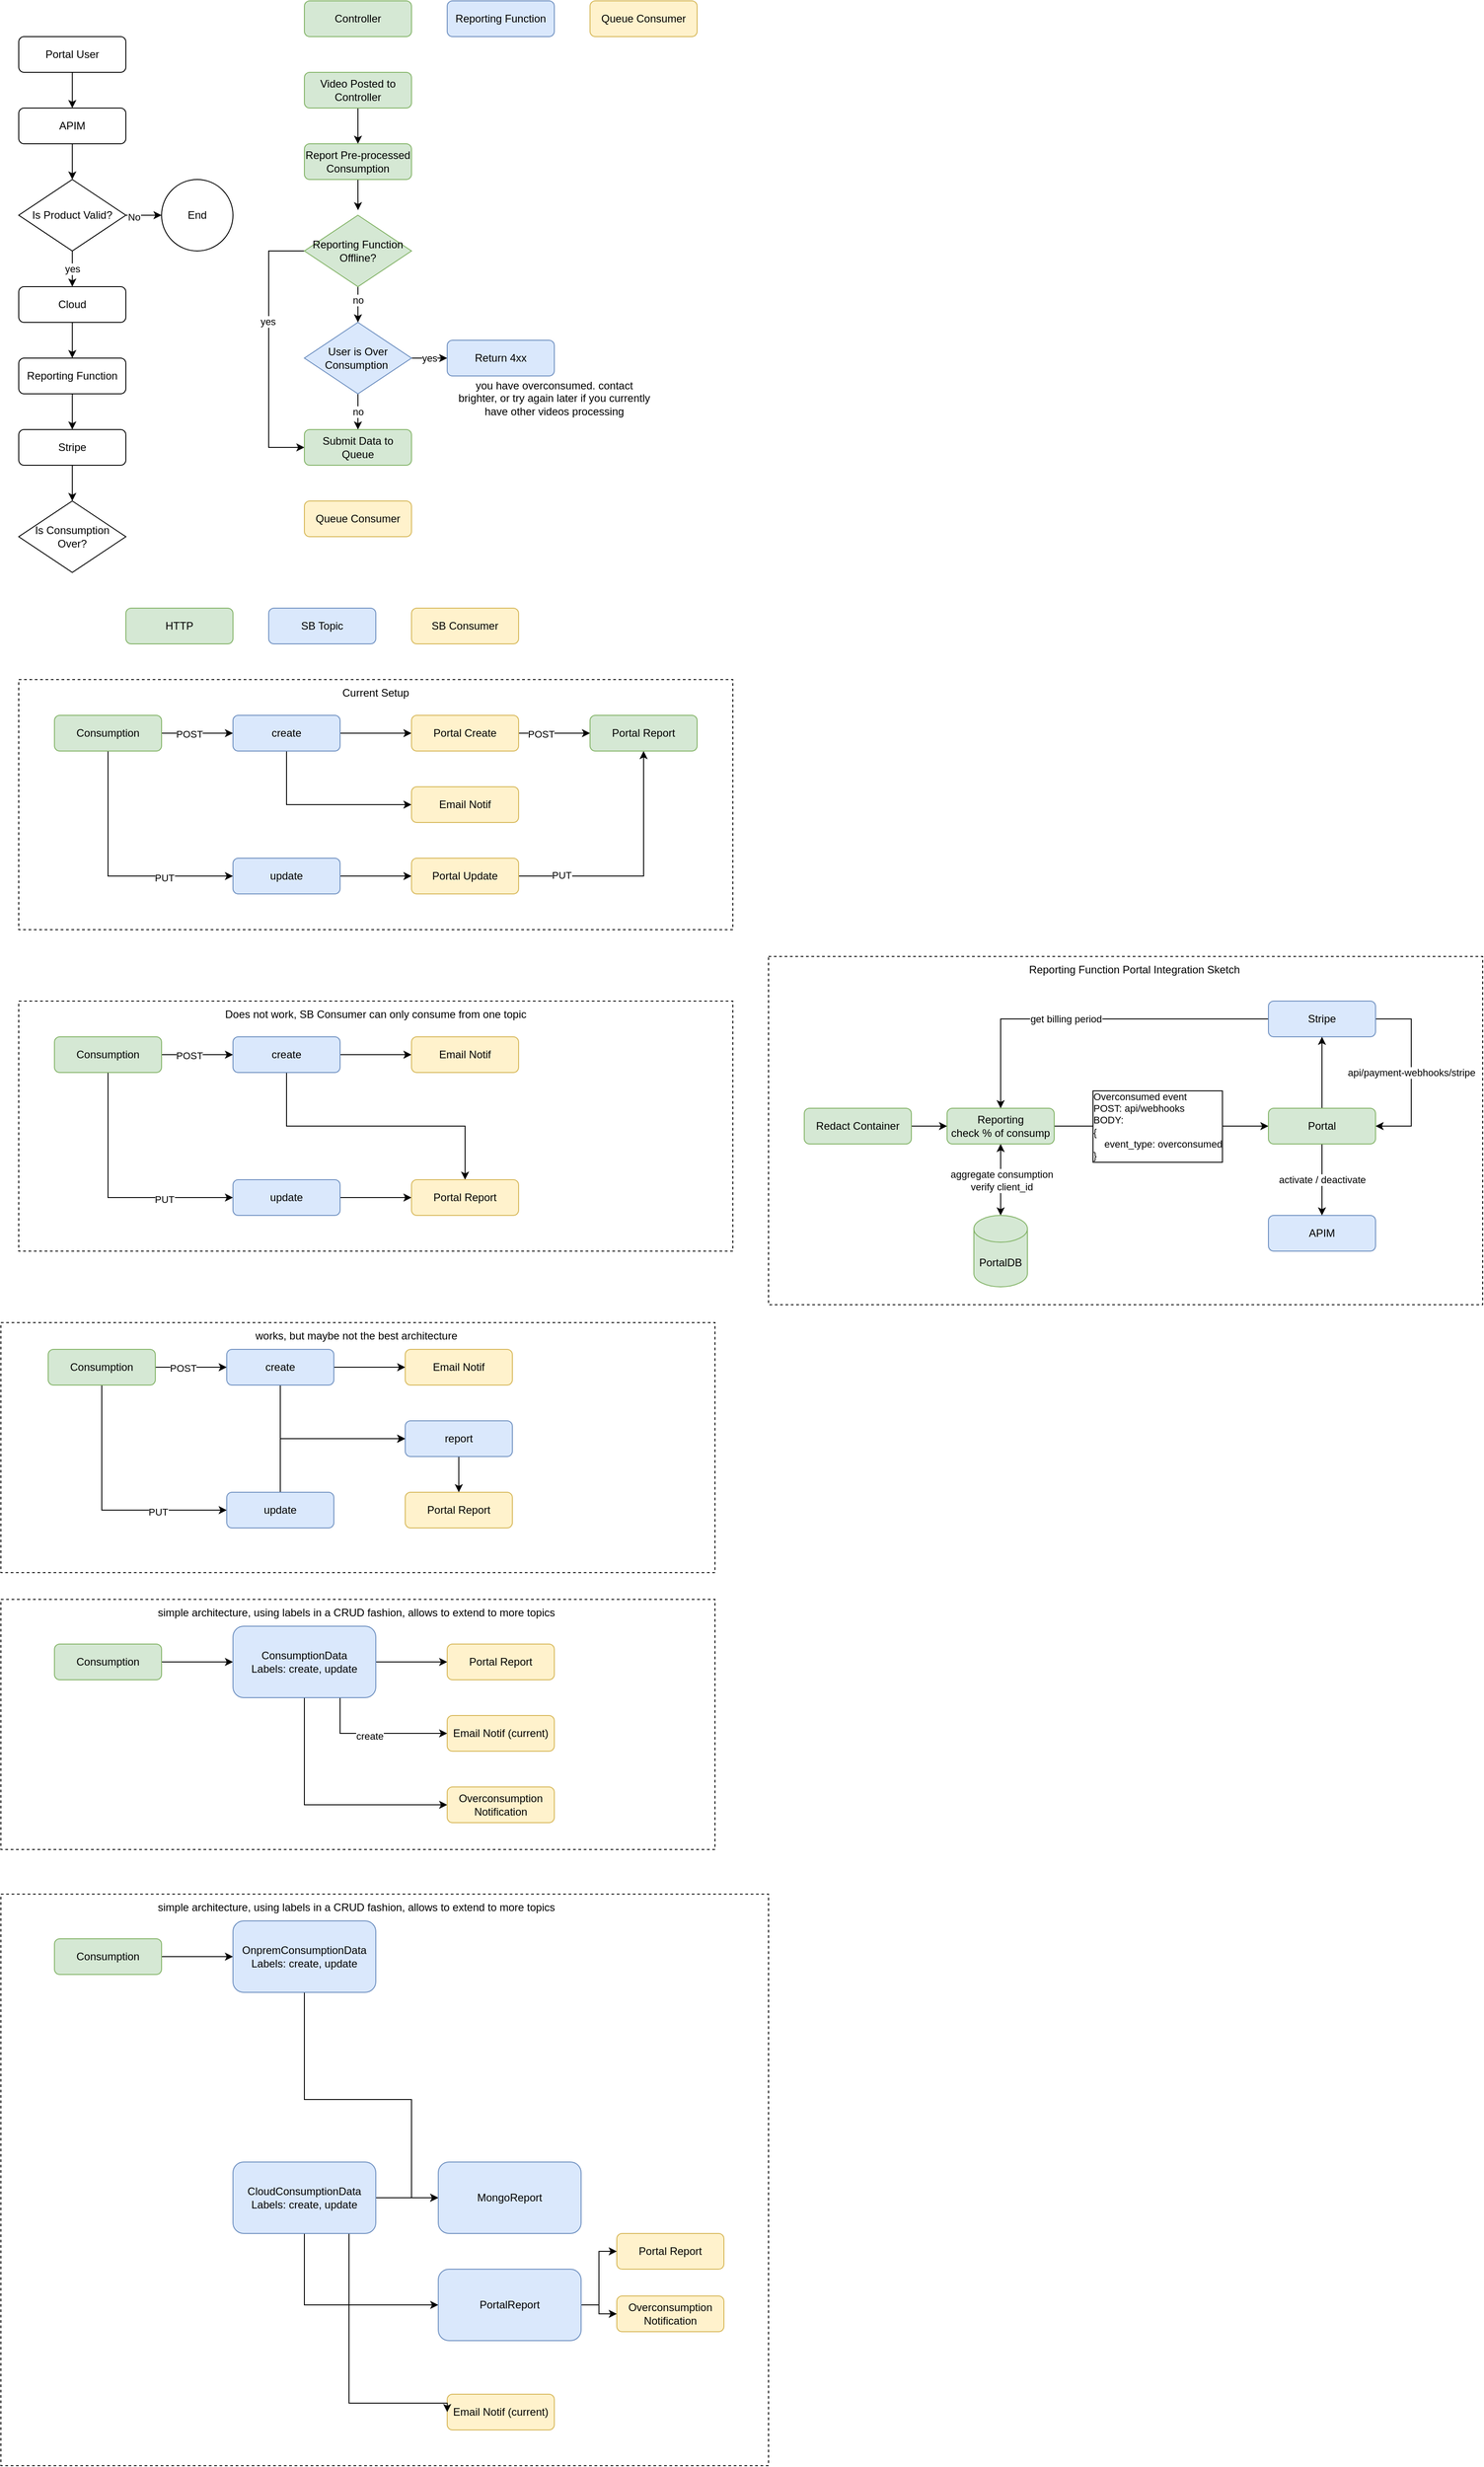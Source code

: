 <mxfile version="21.2.9" type="github">
  <diagram name="Page-1" id="PGpE8NxMU9o_gGsEM3-Z">
    <mxGraphModel dx="1466" dy="784" grid="1" gridSize="10" guides="1" tooltips="1" connect="1" arrows="1" fold="1" page="1" pageScale="1" pageWidth="827" pageHeight="1169" math="0" shadow="0">
      <root>
        <mxCell id="0" />
        <mxCell id="1" parent="0" />
        <mxCell id="wnMtdSzb1h41-x0bOQ6u-60" value="" style="rounded=0;whiteSpace=wrap;html=1;fillColor=default;dashed=1;" vertex="1" parent="1">
          <mxGeometry x="880" y="1110" width="800" height="390" as="geometry" />
        </mxCell>
        <mxCell id="tB8VPmVk6WtlkbhnAfc9-70" value="" style="rounded=0;whiteSpace=wrap;html=1;fillColor=default;dashed=1;" parent="1" vertex="1">
          <mxGeometry x="40" y="1160" width="800" height="280" as="geometry" />
        </mxCell>
        <mxCell id="tB8VPmVk6WtlkbhnAfc9-74" value="" style="rounded=0;whiteSpace=wrap;html=1;fillColor=default;dashed=1;" parent="1" vertex="1">
          <mxGeometry x="20" y="1830" width="800" height="280" as="geometry" />
        </mxCell>
        <mxCell id="tB8VPmVk6WtlkbhnAfc9-75" value="simple architecture, using labels in a CRUD fashion, allows to extend to more topics&amp;nbsp;" style="text;html=1;strokeColor=none;fillColor=none;align=center;verticalAlign=middle;whiteSpace=wrap;rounded=0;" parent="1" vertex="1">
          <mxGeometry x="170" y="1830" width="500" height="30" as="geometry" />
        </mxCell>
        <mxCell id="tB8VPmVk6WtlkbhnAfc9-72" value="" style="rounded=0;whiteSpace=wrap;html=1;fillColor=default;dashed=1;" parent="1" vertex="1">
          <mxGeometry x="20" y="1520" width="800" height="280" as="geometry" />
        </mxCell>
        <mxCell id="tB8VPmVk6WtlkbhnAfc9-73" value="works, but maybe not the best architecture&amp;nbsp;" style="text;html=1;strokeColor=none;fillColor=none;align=center;verticalAlign=middle;whiteSpace=wrap;rounded=0;" parent="1" vertex="1">
          <mxGeometry x="170" y="1520" width="500" height="30" as="geometry" />
        </mxCell>
        <mxCell id="tB8VPmVk6WtlkbhnAfc9-71" value="Does not work, SB Consumer can only consume from one topic" style="text;html=1;strokeColor=none;fillColor=none;align=center;verticalAlign=middle;whiteSpace=wrap;rounded=0;" parent="1" vertex="1">
          <mxGeometry x="190" y="1160" width="500" height="30" as="geometry" />
        </mxCell>
        <mxCell id="tB8VPmVk6WtlkbhnAfc9-68" value="" style="rounded=0;whiteSpace=wrap;html=1;fillColor=default;dashed=1;" parent="1" vertex="1">
          <mxGeometry x="40" y="800" width="800" height="280" as="geometry" />
        </mxCell>
        <mxCell id="gos6sAqnO3sps4v2v4FD-9" style="edgeStyle=orthogonalEdgeStyle;rounded=0;orthogonalLoop=1;jettySize=auto;html=1;entryX=0.5;entryY=0;entryDx=0;entryDy=0;" parent="1" source="gos6sAqnO3sps4v2v4FD-5" target="gos6sAqnO3sps4v2v4FD-8" edge="1">
          <mxGeometry relative="1" as="geometry" />
        </mxCell>
        <mxCell id="gos6sAqnO3sps4v2v4FD-5" value="Portal User" style="rounded=1;whiteSpace=wrap;html=1;" parent="1" vertex="1">
          <mxGeometry x="40" y="80" width="120" height="40" as="geometry" />
        </mxCell>
        <mxCell id="gos6sAqnO3sps4v2v4FD-18" style="edgeStyle=orthogonalEdgeStyle;rounded=0;orthogonalLoop=1;jettySize=auto;html=1;entryX=0.5;entryY=0;entryDx=0;entryDy=0;" parent="1" source="gos6sAqnO3sps4v2v4FD-8" target="gos6sAqnO3sps4v2v4FD-17" edge="1">
          <mxGeometry relative="1" as="geometry" />
        </mxCell>
        <mxCell id="gos6sAqnO3sps4v2v4FD-8" value="APIM" style="rounded=1;whiteSpace=wrap;html=1;" parent="1" vertex="1">
          <mxGeometry x="40" y="160" width="120" height="40" as="geometry" />
        </mxCell>
        <mxCell id="gos6sAqnO3sps4v2v4FD-13" style="edgeStyle=orthogonalEdgeStyle;rounded=0;orthogonalLoop=1;jettySize=auto;html=1;entryX=0.5;entryY=0;entryDx=0;entryDy=0;" parent="1" source="gos6sAqnO3sps4v2v4FD-10" target="gos6sAqnO3sps4v2v4FD-12" edge="1">
          <mxGeometry relative="1" as="geometry" />
        </mxCell>
        <mxCell id="gos6sAqnO3sps4v2v4FD-10" value="Cloud" style="rounded=1;whiteSpace=wrap;html=1;" parent="1" vertex="1">
          <mxGeometry x="40" y="360" width="120" height="40" as="geometry" />
        </mxCell>
        <mxCell id="gos6sAqnO3sps4v2v4FD-15" style="edgeStyle=orthogonalEdgeStyle;rounded=0;orthogonalLoop=1;jettySize=auto;html=1;entryX=0.5;entryY=0;entryDx=0;entryDy=0;" parent="1" source="gos6sAqnO3sps4v2v4FD-12" target="gos6sAqnO3sps4v2v4FD-14" edge="1">
          <mxGeometry relative="1" as="geometry" />
        </mxCell>
        <mxCell id="gos6sAqnO3sps4v2v4FD-12" value="Reporting Function" style="rounded=1;whiteSpace=wrap;html=1;" parent="1" vertex="1">
          <mxGeometry x="40" y="440" width="120" height="40" as="geometry" />
        </mxCell>
        <mxCell id="gos6sAqnO3sps4v2v4FD-21" style="edgeStyle=orthogonalEdgeStyle;rounded=0;orthogonalLoop=1;jettySize=auto;html=1;entryX=0.5;entryY=0;entryDx=0;entryDy=0;" parent="1" source="gos6sAqnO3sps4v2v4FD-14" target="gos6sAqnO3sps4v2v4FD-20" edge="1">
          <mxGeometry relative="1" as="geometry" />
        </mxCell>
        <mxCell id="gos6sAqnO3sps4v2v4FD-14" value="Stripe" style="rounded=1;whiteSpace=wrap;html=1;" parent="1" vertex="1">
          <mxGeometry x="40" y="520" width="120" height="40" as="geometry" />
        </mxCell>
        <mxCell id="gos6sAqnO3sps4v2v4FD-19" value="yes" style="edgeStyle=orthogonalEdgeStyle;rounded=0;orthogonalLoop=1;jettySize=auto;html=1;entryX=0.5;entryY=0;entryDx=0;entryDy=0;" parent="1" source="gos6sAqnO3sps4v2v4FD-17" target="gos6sAqnO3sps4v2v4FD-10" edge="1">
          <mxGeometry relative="1" as="geometry" />
        </mxCell>
        <mxCell id="gos6sAqnO3sps4v2v4FD-23" style="edgeStyle=orthogonalEdgeStyle;rounded=0;orthogonalLoop=1;jettySize=auto;html=1;entryX=0;entryY=0.5;entryDx=0;entryDy=0;" parent="1" source="gos6sAqnO3sps4v2v4FD-17" target="gos6sAqnO3sps4v2v4FD-22" edge="1">
          <mxGeometry relative="1" as="geometry" />
        </mxCell>
        <mxCell id="gos6sAqnO3sps4v2v4FD-24" value="No" style="edgeLabel;html=1;align=center;verticalAlign=middle;resizable=0;points=[];" parent="gos6sAqnO3sps4v2v4FD-23" vertex="1" connectable="0">
          <mxGeometry x="-0.55" y="-2" relative="1" as="geometry">
            <mxPoint as="offset" />
          </mxGeometry>
        </mxCell>
        <mxCell id="gos6sAqnO3sps4v2v4FD-17" value="Is Product Valid?" style="rhombus;whiteSpace=wrap;html=1;" parent="1" vertex="1">
          <mxGeometry x="40" y="240" width="120" height="80" as="geometry" />
        </mxCell>
        <mxCell id="gos6sAqnO3sps4v2v4FD-20" value="Is Consumption Over?" style="rhombus;whiteSpace=wrap;html=1;" parent="1" vertex="1">
          <mxGeometry x="40" y="600" width="120" height="80" as="geometry" />
        </mxCell>
        <mxCell id="gos6sAqnO3sps4v2v4FD-22" value="End" style="ellipse;whiteSpace=wrap;html=1;aspect=fixed;" parent="1" vertex="1">
          <mxGeometry x="200" y="240" width="80" height="80" as="geometry" />
        </mxCell>
        <mxCell id="Wvdfet8sfPGVuzwIlx4f-3" style="edgeStyle=orthogonalEdgeStyle;rounded=0;orthogonalLoop=1;jettySize=auto;html=1;entryX=0.5;entryY=0;entryDx=0;entryDy=0;" parent="1" source="Wvdfet8sfPGVuzwIlx4f-1" target="Wvdfet8sfPGVuzwIlx4f-2" edge="1">
          <mxGeometry relative="1" as="geometry" />
        </mxCell>
        <mxCell id="Wvdfet8sfPGVuzwIlx4f-1" value="Video Posted to Controller" style="rounded=1;whiteSpace=wrap;html=1;fillColor=#d5e8d4;strokeColor=#82b366;" parent="1" vertex="1">
          <mxGeometry x="360" y="120" width="120" height="40" as="geometry" />
        </mxCell>
        <mxCell id="Wvdfet8sfPGVuzwIlx4f-16" style="edgeStyle=orthogonalEdgeStyle;rounded=0;orthogonalLoop=1;jettySize=auto;html=1;entryX=0.501;entryY=-0.07;entryDx=0;entryDy=0;entryPerimeter=0;" parent="1" source="Wvdfet8sfPGVuzwIlx4f-2" target="Wvdfet8sfPGVuzwIlx4f-15" edge="1">
          <mxGeometry relative="1" as="geometry" />
        </mxCell>
        <mxCell id="Wvdfet8sfPGVuzwIlx4f-2" value="Report Pre-processed Consumption" style="rounded=1;whiteSpace=wrap;html=1;fillColor=#d5e8d4;strokeColor=#82b366;" parent="1" vertex="1">
          <mxGeometry x="360" y="200" width="120" height="40" as="geometry" />
        </mxCell>
        <mxCell id="Wvdfet8sfPGVuzwIlx4f-8" value="yes" style="edgeStyle=orthogonalEdgeStyle;rounded=0;orthogonalLoop=1;jettySize=auto;html=1;entryX=0;entryY=0.5;entryDx=0;entryDy=0;" parent="1" source="Wvdfet8sfPGVuzwIlx4f-4" target="Wvdfet8sfPGVuzwIlx4f-7" edge="1">
          <mxGeometry relative="1" as="geometry" />
        </mxCell>
        <mxCell id="Wvdfet8sfPGVuzwIlx4f-21" value="no" style="edgeStyle=orthogonalEdgeStyle;rounded=0;orthogonalLoop=1;jettySize=auto;html=1;" parent="1" source="Wvdfet8sfPGVuzwIlx4f-4" target="Wvdfet8sfPGVuzwIlx4f-19" edge="1">
          <mxGeometry relative="1" as="geometry" />
        </mxCell>
        <mxCell id="Wvdfet8sfPGVuzwIlx4f-4" value="User is Over Consumption&amp;nbsp;" style="rhombus;whiteSpace=wrap;html=1;fillColor=#dae8fc;strokeColor=#6c8ebf;" parent="1" vertex="1">
          <mxGeometry x="360" y="400" width="120" height="80" as="geometry" />
        </mxCell>
        <mxCell id="Wvdfet8sfPGVuzwIlx4f-5" value="Controller" style="rounded=1;whiteSpace=wrap;html=1;fillColor=#d5e8d4;strokeColor=#82b366;" parent="1" vertex="1">
          <mxGeometry x="360" y="40" width="120" height="40" as="geometry" />
        </mxCell>
        <mxCell id="Wvdfet8sfPGVuzwIlx4f-6" value="Reporting Function" style="rounded=1;whiteSpace=wrap;html=1;fillColor=#dae8fc;strokeColor=#6c8ebf;" parent="1" vertex="1">
          <mxGeometry x="520" y="40" width="120" height="40" as="geometry" />
        </mxCell>
        <mxCell id="Wvdfet8sfPGVuzwIlx4f-7" value="Return 4xx" style="rounded=1;whiteSpace=wrap;html=1;fillColor=#dae8fc;strokeColor=#6c8ebf;" parent="1" vertex="1">
          <mxGeometry x="520" y="420" width="120" height="40" as="geometry" />
        </mxCell>
        <mxCell id="Wvdfet8sfPGVuzwIlx4f-17" style="edgeStyle=orthogonalEdgeStyle;rounded=0;orthogonalLoop=1;jettySize=auto;html=1;entryX=0.5;entryY=0;entryDx=0;entryDy=0;" parent="1" source="Wvdfet8sfPGVuzwIlx4f-15" target="Wvdfet8sfPGVuzwIlx4f-4" edge="1">
          <mxGeometry relative="1" as="geometry" />
        </mxCell>
        <mxCell id="Wvdfet8sfPGVuzwIlx4f-18" value="no" style="edgeLabel;html=1;align=center;verticalAlign=middle;resizable=0;points=[];" parent="Wvdfet8sfPGVuzwIlx4f-17" vertex="1" connectable="0">
          <mxGeometry x="-0.279" relative="1" as="geometry">
            <mxPoint as="offset" />
          </mxGeometry>
        </mxCell>
        <mxCell id="Wvdfet8sfPGVuzwIlx4f-22" style="edgeStyle=orthogonalEdgeStyle;rounded=0;orthogonalLoop=1;jettySize=auto;html=1;entryX=0;entryY=0.5;entryDx=0;entryDy=0;" parent="1" source="Wvdfet8sfPGVuzwIlx4f-15" target="Wvdfet8sfPGVuzwIlx4f-19" edge="1">
          <mxGeometry relative="1" as="geometry">
            <Array as="points">
              <mxPoint x="320" y="320" />
              <mxPoint x="320" y="540" />
            </Array>
          </mxGeometry>
        </mxCell>
        <mxCell id="Wvdfet8sfPGVuzwIlx4f-23" value="yes" style="edgeLabel;html=1;align=center;verticalAlign=middle;resizable=0;points=[];" parent="Wvdfet8sfPGVuzwIlx4f-22" vertex="1" connectable="0">
          <mxGeometry x="-0.209" y="-1" relative="1" as="geometry">
            <mxPoint as="offset" />
          </mxGeometry>
        </mxCell>
        <mxCell id="Wvdfet8sfPGVuzwIlx4f-15" value="Reporting Function Offline?" style="rhombus;whiteSpace=wrap;html=1;fillColor=#d5e8d4;strokeColor=#82b366;" parent="1" vertex="1">
          <mxGeometry x="360" y="280" width="120" height="80" as="geometry" />
        </mxCell>
        <mxCell id="Wvdfet8sfPGVuzwIlx4f-19" value="Submit Data to Queue" style="rounded=1;whiteSpace=wrap;html=1;fillColor=#d5e8d4;strokeColor=#82b366;" parent="1" vertex="1">
          <mxGeometry x="360" y="520" width="120" height="40" as="geometry" />
        </mxCell>
        <mxCell id="Wvdfet8sfPGVuzwIlx4f-20" value="you have overconsumed. contact brighter, or try again later if you currently have other videos processing" style="text;html=1;strokeColor=none;fillColor=none;align=center;verticalAlign=middle;whiteSpace=wrap;rounded=0;" parent="1" vertex="1">
          <mxGeometry x="530" y="470" width="220" height="30" as="geometry" />
        </mxCell>
        <mxCell id="Wvdfet8sfPGVuzwIlx4f-24" value="Queue Consumer" style="rounded=1;whiteSpace=wrap;html=1;fillColor=#fff2cc;strokeColor=#d6b656;" parent="1" vertex="1">
          <mxGeometry x="680" y="40" width="120" height="40" as="geometry" />
        </mxCell>
        <mxCell id="Wvdfet8sfPGVuzwIlx4f-25" value="Queue Consumer" style="rounded=1;whiteSpace=wrap;html=1;fillColor=#fff2cc;strokeColor=#d6b656;" parent="1" vertex="1">
          <mxGeometry x="360" y="600" width="120" height="40" as="geometry" />
        </mxCell>
        <mxCell id="tB8VPmVk6WtlkbhnAfc9-10" style="edgeStyle=orthogonalEdgeStyle;rounded=0;orthogonalLoop=1;jettySize=auto;html=1;entryX=0;entryY=0.5;entryDx=0;entryDy=0;" parent="1" source="tB8VPmVk6WtlkbhnAfc9-1" target="tB8VPmVk6WtlkbhnAfc9-2" edge="1">
          <mxGeometry relative="1" as="geometry" />
        </mxCell>
        <mxCell id="tB8VPmVk6WtlkbhnAfc9-12" value="POST" style="edgeLabel;html=1;align=center;verticalAlign=middle;resizable=0;points=[];" parent="tB8VPmVk6WtlkbhnAfc9-10" vertex="1" connectable="0">
          <mxGeometry x="-0.2" y="-1" relative="1" as="geometry">
            <mxPoint x="-1" as="offset" />
          </mxGeometry>
        </mxCell>
        <mxCell id="tB8VPmVk6WtlkbhnAfc9-11" style="edgeStyle=orthogonalEdgeStyle;rounded=0;orthogonalLoop=1;jettySize=auto;html=1;entryX=0;entryY=0.5;entryDx=0;entryDy=0;" parent="1" source="tB8VPmVk6WtlkbhnAfc9-1" target="tB8VPmVk6WtlkbhnAfc9-5" edge="1">
          <mxGeometry relative="1" as="geometry">
            <Array as="points">
              <mxPoint x="140" y="1020" />
            </Array>
          </mxGeometry>
        </mxCell>
        <mxCell id="tB8VPmVk6WtlkbhnAfc9-13" value="PUT" style="edgeLabel;html=1;align=center;verticalAlign=middle;resizable=0;points=[];" parent="tB8VPmVk6WtlkbhnAfc9-11" vertex="1" connectable="0">
          <mxGeometry x="0.452" y="-2" relative="1" as="geometry">
            <mxPoint x="-1" as="offset" />
          </mxGeometry>
        </mxCell>
        <mxCell id="tB8VPmVk6WtlkbhnAfc9-1" value="Consumption" style="rounded=1;whiteSpace=wrap;html=1;fillColor=#d5e8d4;strokeColor=#82b366;" parent="1" vertex="1">
          <mxGeometry x="80" y="840" width="120" height="40" as="geometry" />
        </mxCell>
        <mxCell id="tB8VPmVk6WtlkbhnAfc9-14" style="edgeStyle=orthogonalEdgeStyle;rounded=0;orthogonalLoop=1;jettySize=auto;html=1;entryX=0;entryY=0.5;entryDx=0;entryDy=0;" parent="1" source="tB8VPmVk6WtlkbhnAfc9-2" target="tB8VPmVk6WtlkbhnAfc9-7" edge="1">
          <mxGeometry relative="1" as="geometry" />
        </mxCell>
        <mxCell id="tB8VPmVk6WtlkbhnAfc9-15" style="edgeStyle=orthogonalEdgeStyle;rounded=0;orthogonalLoop=1;jettySize=auto;html=1;entryX=0;entryY=0.5;entryDx=0;entryDy=0;" parent="1" source="tB8VPmVk6WtlkbhnAfc9-2" target="tB8VPmVk6WtlkbhnAfc9-9" edge="1">
          <mxGeometry relative="1" as="geometry">
            <Array as="points">
              <mxPoint x="340" y="940" />
            </Array>
          </mxGeometry>
        </mxCell>
        <mxCell id="tB8VPmVk6WtlkbhnAfc9-2" value="create" style="rounded=1;whiteSpace=wrap;html=1;fillColor=#dae8fc;strokeColor=#6c8ebf;" parent="1" vertex="1">
          <mxGeometry x="280" y="840" width="120" height="40" as="geometry" />
        </mxCell>
        <mxCell id="tB8VPmVk6WtlkbhnAfc9-3" value="HTTP" style="rounded=1;whiteSpace=wrap;html=1;fillColor=#d5e8d4;strokeColor=#82b366;" parent="1" vertex="1">
          <mxGeometry x="160" y="720" width="120" height="40" as="geometry" />
        </mxCell>
        <mxCell id="tB8VPmVk6WtlkbhnAfc9-4" value="SB Topic" style="rounded=1;whiteSpace=wrap;html=1;fillColor=#dae8fc;strokeColor=#6c8ebf;" parent="1" vertex="1">
          <mxGeometry x="320" y="720" width="120" height="40" as="geometry" />
        </mxCell>
        <mxCell id="tB8VPmVk6WtlkbhnAfc9-16" style="edgeStyle=orthogonalEdgeStyle;rounded=0;orthogonalLoop=1;jettySize=auto;html=1;entryX=0;entryY=0.5;entryDx=0;entryDy=0;" parent="1" source="tB8VPmVk6WtlkbhnAfc9-5" target="tB8VPmVk6WtlkbhnAfc9-8" edge="1">
          <mxGeometry relative="1" as="geometry" />
        </mxCell>
        <mxCell id="tB8VPmVk6WtlkbhnAfc9-5" value="update" style="rounded=1;whiteSpace=wrap;html=1;fillColor=#dae8fc;strokeColor=#6c8ebf;" parent="1" vertex="1">
          <mxGeometry x="280" y="1000" width="120" height="40" as="geometry" />
        </mxCell>
        <mxCell id="tB8VPmVk6WtlkbhnAfc9-6" value="SB Consumer" style="rounded=1;whiteSpace=wrap;html=1;fillColor=#fff2cc;strokeColor=#d6b656;" parent="1" vertex="1">
          <mxGeometry x="480" y="720" width="120" height="40" as="geometry" />
        </mxCell>
        <mxCell id="tB8VPmVk6WtlkbhnAfc9-18" style="edgeStyle=orthogonalEdgeStyle;rounded=0;orthogonalLoop=1;jettySize=auto;html=1;entryX=0;entryY=0.5;entryDx=0;entryDy=0;" parent="1" source="tB8VPmVk6WtlkbhnAfc9-7" target="tB8VPmVk6WtlkbhnAfc9-17" edge="1">
          <mxGeometry relative="1" as="geometry" />
        </mxCell>
        <mxCell id="tB8VPmVk6WtlkbhnAfc9-20" value="POST" style="edgeLabel;html=1;align=center;verticalAlign=middle;resizable=0;points=[];" parent="tB8VPmVk6WtlkbhnAfc9-18" vertex="1" connectable="0">
          <mxGeometry x="-0.356" y="-1" relative="1" as="geometry">
            <mxPoint x="-1" as="offset" />
          </mxGeometry>
        </mxCell>
        <mxCell id="tB8VPmVk6WtlkbhnAfc9-7" value="Portal Create" style="rounded=1;whiteSpace=wrap;html=1;fillColor=#fff2cc;strokeColor=#d6b656;" parent="1" vertex="1">
          <mxGeometry x="480" y="840" width="120" height="40" as="geometry" />
        </mxCell>
        <mxCell id="tB8VPmVk6WtlkbhnAfc9-19" style="edgeStyle=orthogonalEdgeStyle;rounded=0;orthogonalLoop=1;jettySize=auto;html=1;" parent="1" source="tB8VPmVk6WtlkbhnAfc9-8" target="tB8VPmVk6WtlkbhnAfc9-17" edge="1">
          <mxGeometry relative="1" as="geometry" />
        </mxCell>
        <mxCell id="tB8VPmVk6WtlkbhnAfc9-21" value="PUT" style="edgeLabel;html=1;align=center;verticalAlign=middle;resizable=0;points=[];" parent="tB8VPmVk6WtlkbhnAfc9-19" vertex="1" connectable="0">
          <mxGeometry x="-0.655" relative="1" as="geometry">
            <mxPoint x="-1" y="-1" as="offset" />
          </mxGeometry>
        </mxCell>
        <mxCell id="tB8VPmVk6WtlkbhnAfc9-8" value="Portal Update" style="rounded=1;whiteSpace=wrap;html=1;fillColor=#fff2cc;strokeColor=#d6b656;" parent="1" vertex="1">
          <mxGeometry x="480" y="1000" width="120" height="40" as="geometry" />
        </mxCell>
        <mxCell id="tB8VPmVk6WtlkbhnAfc9-9" value="Email Notif" style="rounded=1;whiteSpace=wrap;html=1;fillColor=#fff2cc;strokeColor=#d6b656;" parent="1" vertex="1">
          <mxGeometry x="480" y="920" width="120" height="40" as="geometry" />
        </mxCell>
        <mxCell id="tB8VPmVk6WtlkbhnAfc9-17" value="Portal Report" style="rounded=1;whiteSpace=wrap;html=1;fillColor=#d5e8d4;strokeColor=#82b366;" parent="1" vertex="1">
          <mxGeometry x="680" y="840" width="120" height="40" as="geometry" />
        </mxCell>
        <mxCell id="tB8VPmVk6WtlkbhnAfc9-24" style="edgeStyle=orthogonalEdgeStyle;rounded=0;orthogonalLoop=1;jettySize=auto;html=1;entryX=0;entryY=0.5;entryDx=0;entryDy=0;" parent="1" source="tB8VPmVk6WtlkbhnAfc9-22" target="tB8VPmVk6WtlkbhnAfc9-23" edge="1">
          <mxGeometry relative="1" as="geometry" />
        </mxCell>
        <mxCell id="tB8VPmVk6WtlkbhnAfc9-22" value="Consumption" style="rounded=1;whiteSpace=wrap;html=1;fillColor=#d5e8d4;strokeColor=#82b366;" parent="1" vertex="1">
          <mxGeometry x="80" y="1880" width="120" height="40" as="geometry" />
        </mxCell>
        <mxCell id="tB8VPmVk6WtlkbhnAfc9-26" style="edgeStyle=orthogonalEdgeStyle;rounded=0;orthogonalLoop=1;jettySize=auto;html=1;entryX=0;entryY=0.5;entryDx=0;entryDy=0;" parent="1" source="tB8VPmVk6WtlkbhnAfc9-23" target="tB8VPmVk6WtlkbhnAfc9-25" edge="1">
          <mxGeometry relative="1" as="geometry" />
        </mxCell>
        <mxCell id="tB8VPmVk6WtlkbhnAfc9-28" style="edgeStyle=orthogonalEdgeStyle;rounded=0;orthogonalLoop=1;jettySize=auto;html=1;entryX=0;entryY=0.5;entryDx=0;entryDy=0;" parent="1" source="tB8VPmVk6WtlkbhnAfc9-23" target="tB8VPmVk6WtlkbhnAfc9-27" edge="1">
          <mxGeometry relative="1" as="geometry">
            <Array as="points">
              <mxPoint x="400" y="1980" />
            </Array>
          </mxGeometry>
        </mxCell>
        <mxCell id="tB8VPmVk6WtlkbhnAfc9-29" value="create" style="edgeLabel;html=1;align=center;verticalAlign=middle;resizable=0;points=[];" parent="tB8VPmVk6WtlkbhnAfc9-28" vertex="1" connectable="0">
          <mxGeometry x="-0.084" y="-3" relative="1" as="geometry">
            <mxPoint x="-1" as="offset" />
          </mxGeometry>
        </mxCell>
        <mxCell id="tB8VPmVk6WtlkbhnAfc9-31" style="edgeStyle=orthogonalEdgeStyle;rounded=0;orthogonalLoop=1;jettySize=auto;html=1;entryX=0;entryY=0.5;entryDx=0;entryDy=0;" parent="1" source="tB8VPmVk6WtlkbhnAfc9-23" target="tB8VPmVk6WtlkbhnAfc9-30" edge="1">
          <mxGeometry relative="1" as="geometry">
            <Array as="points">
              <mxPoint x="360" y="2060" />
            </Array>
          </mxGeometry>
        </mxCell>
        <mxCell id="tB8VPmVk6WtlkbhnAfc9-23" value="ConsumptionData&lt;br&gt;Labels:&amp;nbsp;create, update" style="rounded=1;whiteSpace=wrap;html=1;fillColor=#dae8fc;strokeColor=#6c8ebf;" parent="1" vertex="1">
          <mxGeometry x="280" y="1860" width="160" height="80" as="geometry" />
        </mxCell>
        <mxCell id="tB8VPmVk6WtlkbhnAfc9-25" value="Portal Report" style="rounded=1;whiteSpace=wrap;html=1;fillColor=#fff2cc;strokeColor=#d6b656;" parent="1" vertex="1">
          <mxGeometry x="520" y="1880" width="120" height="40" as="geometry" />
        </mxCell>
        <mxCell id="tB8VPmVk6WtlkbhnAfc9-27" value="Email Notif (current)" style="rounded=1;whiteSpace=wrap;html=1;fillColor=#fff2cc;strokeColor=#d6b656;" parent="1" vertex="1">
          <mxGeometry x="520" y="1960" width="120" height="40" as="geometry" />
        </mxCell>
        <mxCell id="tB8VPmVk6WtlkbhnAfc9-30" value="Overconsumption Notification" style="rounded=1;whiteSpace=wrap;html=1;fillColor=#fff2cc;strokeColor=#d6b656;" parent="1" vertex="1">
          <mxGeometry x="520" y="2040" width="120" height="40" as="geometry" />
        </mxCell>
        <mxCell id="tB8VPmVk6WtlkbhnAfc9-32" style="edgeStyle=orthogonalEdgeStyle;rounded=0;orthogonalLoop=1;jettySize=auto;html=1;entryX=0;entryY=0.5;entryDx=0;entryDy=0;" parent="1" source="tB8VPmVk6WtlkbhnAfc9-36" target="tB8VPmVk6WtlkbhnAfc9-39" edge="1">
          <mxGeometry relative="1" as="geometry" />
        </mxCell>
        <mxCell id="tB8VPmVk6WtlkbhnAfc9-33" value="POST" style="edgeLabel;html=1;align=center;verticalAlign=middle;resizable=0;points=[];" parent="tB8VPmVk6WtlkbhnAfc9-32" vertex="1" connectable="0">
          <mxGeometry x="-0.2" y="-1" relative="1" as="geometry">
            <mxPoint x="-1" as="offset" />
          </mxGeometry>
        </mxCell>
        <mxCell id="tB8VPmVk6WtlkbhnAfc9-34" style="edgeStyle=orthogonalEdgeStyle;rounded=0;orthogonalLoop=1;jettySize=auto;html=1;entryX=0;entryY=0.5;entryDx=0;entryDy=0;" parent="1" source="tB8VPmVk6WtlkbhnAfc9-36" target="tB8VPmVk6WtlkbhnAfc9-41" edge="1">
          <mxGeometry relative="1" as="geometry">
            <Array as="points">
              <mxPoint x="140" y="1380" />
            </Array>
          </mxGeometry>
        </mxCell>
        <mxCell id="tB8VPmVk6WtlkbhnAfc9-35" value="PUT" style="edgeLabel;html=1;align=center;verticalAlign=middle;resizable=0;points=[];" parent="tB8VPmVk6WtlkbhnAfc9-34" vertex="1" connectable="0">
          <mxGeometry x="0.452" y="-2" relative="1" as="geometry">
            <mxPoint x="-1" as="offset" />
          </mxGeometry>
        </mxCell>
        <mxCell id="tB8VPmVk6WtlkbhnAfc9-36" value="Consumption" style="rounded=1;whiteSpace=wrap;html=1;fillColor=#d5e8d4;strokeColor=#82b366;" parent="1" vertex="1">
          <mxGeometry x="80" y="1200" width="120" height="40" as="geometry" />
        </mxCell>
        <mxCell id="tB8VPmVk6WtlkbhnAfc9-38" style="edgeStyle=orthogonalEdgeStyle;rounded=0;orthogonalLoop=1;jettySize=auto;html=1;entryX=0;entryY=0.5;entryDx=0;entryDy=0;" parent="1" source="tB8VPmVk6WtlkbhnAfc9-39" target="tB8VPmVk6WtlkbhnAfc9-48" edge="1">
          <mxGeometry relative="1" as="geometry">
            <Array as="points">
              <mxPoint x="410" y="1220" />
              <mxPoint x="410" y="1220" />
            </Array>
          </mxGeometry>
        </mxCell>
        <mxCell id="tB8VPmVk6WtlkbhnAfc9-51" style="edgeStyle=orthogonalEdgeStyle;rounded=0;orthogonalLoop=1;jettySize=auto;html=1;entryX=0.5;entryY=0;entryDx=0;entryDy=0;" parent="1" source="tB8VPmVk6WtlkbhnAfc9-39" target="tB8VPmVk6WtlkbhnAfc9-49" edge="1">
          <mxGeometry relative="1" as="geometry">
            <Array as="points">
              <mxPoint x="340" y="1300" />
              <mxPoint x="540" y="1300" />
            </Array>
          </mxGeometry>
        </mxCell>
        <mxCell id="tB8VPmVk6WtlkbhnAfc9-39" value="create" style="rounded=1;whiteSpace=wrap;html=1;fillColor=#dae8fc;strokeColor=#6c8ebf;" parent="1" vertex="1">
          <mxGeometry x="280" y="1200" width="120" height="40" as="geometry" />
        </mxCell>
        <mxCell id="tB8VPmVk6WtlkbhnAfc9-50" style="edgeStyle=orthogonalEdgeStyle;rounded=0;orthogonalLoop=1;jettySize=auto;html=1;entryX=0;entryY=0.5;entryDx=0;entryDy=0;" parent="1" source="tB8VPmVk6WtlkbhnAfc9-41" target="tB8VPmVk6WtlkbhnAfc9-49" edge="1">
          <mxGeometry relative="1" as="geometry" />
        </mxCell>
        <mxCell id="tB8VPmVk6WtlkbhnAfc9-41" value="update" style="rounded=1;whiteSpace=wrap;html=1;fillColor=#dae8fc;strokeColor=#6c8ebf;" parent="1" vertex="1">
          <mxGeometry x="280" y="1360" width="120" height="40" as="geometry" />
        </mxCell>
        <mxCell id="tB8VPmVk6WtlkbhnAfc9-48" value="Email Notif" style="rounded=1;whiteSpace=wrap;html=1;fillColor=#fff2cc;strokeColor=#d6b656;" parent="1" vertex="1">
          <mxGeometry x="480" y="1200" width="120" height="40" as="geometry" />
        </mxCell>
        <mxCell id="tB8VPmVk6WtlkbhnAfc9-49" value="Portal Report" style="rounded=1;whiteSpace=wrap;html=1;fillColor=#fff2cc;strokeColor=#d6b656;" parent="1" vertex="1">
          <mxGeometry x="480" y="1360" width="120" height="40" as="geometry" />
        </mxCell>
        <mxCell id="tB8VPmVk6WtlkbhnAfc9-52" style="edgeStyle=orthogonalEdgeStyle;rounded=0;orthogonalLoop=1;jettySize=auto;html=1;entryX=0;entryY=0.5;entryDx=0;entryDy=0;" parent="1" source="tB8VPmVk6WtlkbhnAfc9-56" target="tB8VPmVk6WtlkbhnAfc9-59" edge="1">
          <mxGeometry relative="1" as="geometry" />
        </mxCell>
        <mxCell id="tB8VPmVk6WtlkbhnAfc9-53" value="POST" style="edgeLabel;html=1;align=center;verticalAlign=middle;resizable=0;points=[];" parent="tB8VPmVk6WtlkbhnAfc9-52" vertex="1" connectable="0">
          <mxGeometry x="-0.2" y="-1" relative="1" as="geometry">
            <mxPoint x="-1" as="offset" />
          </mxGeometry>
        </mxCell>
        <mxCell id="tB8VPmVk6WtlkbhnAfc9-54" style="edgeStyle=orthogonalEdgeStyle;rounded=0;orthogonalLoop=1;jettySize=auto;html=1;entryX=0;entryY=0.5;entryDx=0;entryDy=0;" parent="1" source="tB8VPmVk6WtlkbhnAfc9-56" target="tB8VPmVk6WtlkbhnAfc9-61" edge="1">
          <mxGeometry relative="1" as="geometry">
            <Array as="points">
              <mxPoint x="133" y="1730" />
            </Array>
          </mxGeometry>
        </mxCell>
        <mxCell id="tB8VPmVk6WtlkbhnAfc9-55" value="PUT" style="edgeLabel;html=1;align=center;verticalAlign=middle;resizable=0;points=[];" parent="tB8VPmVk6WtlkbhnAfc9-54" vertex="1" connectable="0">
          <mxGeometry x="0.452" y="-2" relative="1" as="geometry">
            <mxPoint x="-1" as="offset" />
          </mxGeometry>
        </mxCell>
        <mxCell id="tB8VPmVk6WtlkbhnAfc9-56" value="Consumption" style="rounded=1;whiteSpace=wrap;html=1;fillColor=#d5e8d4;strokeColor=#82b366;" parent="1" vertex="1">
          <mxGeometry x="73" y="1550" width="120" height="40" as="geometry" />
        </mxCell>
        <mxCell id="tB8VPmVk6WtlkbhnAfc9-57" style="edgeStyle=orthogonalEdgeStyle;rounded=0;orthogonalLoop=1;jettySize=auto;html=1;entryX=0;entryY=0.5;entryDx=0;entryDy=0;" parent="1" source="tB8VPmVk6WtlkbhnAfc9-59" target="tB8VPmVk6WtlkbhnAfc9-62" edge="1">
          <mxGeometry relative="1" as="geometry">
            <Array as="points">
              <mxPoint x="403" y="1570" />
              <mxPoint x="403" y="1570" />
            </Array>
          </mxGeometry>
        </mxCell>
        <mxCell id="tB8VPmVk6WtlkbhnAfc9-65" style="edgeStyle=orthogonalEdgeStyle;rounded=0;orthogonalLoop=1;jettySize=auto;html=1;entryX=0;entryY=0.5;entryDx=0;entryDy=0;" parent="1" source="tB8VPmVk6WtlkbhnAfc9-59" target="tB8VPmVk6WtlkbhnAfc9-64" edge="1">
          <mxGeometry relative="1" as="geometry">
            <Array as="points">
              <mxPoint x="333" y="1650" />
            </Array>
          </mxGeometry>
        </mxCell>
        <mxCell id="tB8VPmVk6WtlkbhnAfc9-59" value="create" style="rounded=1;whiteSpace=wrap;html=1;fillColor=#dae8fc;strokeColor=#6c8ebf;" parent="1" vertex="1">
          <mxGeometry x="273" y="1550" width="120" height="40" as="geometry" />
        </mxCell>
        <mxCell id="tB8VPmVk6WtlkbhnAfc9-66" style="edgeStyle=orthogonalEdgeStyle;rounded=0;orthogonalLoop=1;jettySize=auto;html=1;entryX=0;entryY=0.5;entryDx=0;entryDy=0;" parent="1" source="tB8VPmVk6WtlkbhnAfc9-61" target="tB8VPmVk6WtlkbhnAfc9-64" edge="1">
          <mxGeometry relative="1" as="geometry">
            <Array as="points">
              <mxPoint x="333" y="1650" />
            </Array>
          </mxGeometry>
        </mxCell>
        <mxCell id="tB8VPmVk6WtlkbhnAfc9-61" value="update" style="rounded=1;whiteSpace=wrap;html=1;fillColor=#dae8fc;strokeColor=#6c8ebf;" parent="1" vertex="1">
          <mxGeometry x="273" y="1710" width="120" height="40" as="geometry" />
        </mxCell>
        <mxCell id="tB8VPmVk6WtlkbhnAfc9-62" value="Email Notif" style="rounded=1;whiteSpace=wrap;html=1;fillColor=#fff2cc;strokeColor=#d6b656;" parent="1" vertex="1">
          <mxGeometry x="473" y="1550" width="120" height="40" as="geometry" />
        </mxCell>
        <mxCell id="tB8VPmVk6WtlkbhnAfc9-63" value="Portal Report" style="rounded=1;whiteSpace=wrap;html=1;fillColor=#fff2cc;strokeColor=#d6b656;" parent="1" vertex="1">
          <mxGeometry x="473" y="1710" width="120" height="40" as="geometry" />
        </mxCell>
        <mxCell id="tB8VPmVk6WtlkbhnAfc9-67" style="edgeStyle=orthogonalEdgeStyle;rounded=0;orthogonalLoop=1;jettySize=auto;html=1;entryX=0.5;entryY=0;entryDx=0;entryDy=0;" parent="1" source="tB8VPmVk6WtlkbhnAfc9-64" target="tB8VPmVk6WtlkbhnAfc9-63" edge="1">
          <mxGeometry relative="1" as="geometry" />
        </mxCell>
        <mxCell id="tB8VPmVk6WtlkbhnAfc9-64" value="report" style="rounded=1;whiteSpace=wrap;html=1;fillColor=#dae8fc;strokeColor=#6c8ebf;" parent="1" vertex="1">
          <mxGeometry x="473" y="1630" width="120" height="40" as="geometry" />
        </mxCell>
        <mxCell id="tB8VPmVk6WtlkbhnAfc9-69" value="Current Setup" style="text;html=1;strokeColor=none;fillColor=none;align=center;verticalAlign=middle;whiteSpace=wrap;rounded=0;" parent="1" vertex="1">
          <mxGeometry x="310" y="800" width="260" height="30" as="geometry" />
        </mxCell>
        <mxCell id="wnMtdSzb1h41-x0bOQ6u-1" value="" style="rounded=0;whiteSpace=wrap;html=1;fillColor=default;dashed=1;" vertex="1" parent="1">
          <mxGeometry x="20" y="2160" width="860" height="640" as="geometry" />
        </mxCell>
        <mxCell id="wnMtdSzb1h41-x0bOQ6u-2" value="simple architecture, using labels in a CRUD fashion, allows to extend to more topics&amp;nbsp;" style="text;html=1;strokeColor=none;fillColor=none;align=center;verticalAlign=middle;whiteSpace=wrap;rounded=0;" vertex="1" parent="1">
          <mxGeometry x="170" y="2160" width="500" height="30" as="geometry" />
        </mxCell>
        <mxCell id="wnMtdSzb1h41-x0bOQ6u-3" style="edgeStyle=orthogonalEdgeStyle;rounded=0;orthogonalLoop=1;jettySize=auto;html=1;entryX=0;entryY=0.5;entryDx=0;entryDy=0;" edge="1" parent="1" source="wnMtdSzb1h41-x0bOQ6u-4" target="wnMtdSzb1h41-x0bOQ6u-9">
          <mxGeometry relative="1" as="geometry" />
        </mxCell>
        <mxCell id="wnMtdSzb1h41-x0bOQ6u-4" value="Consumption" style="rounded=1;whiteSpace=wrap;html=1;fillColor=#d5e8d4;strokeColor=#82b366;" vertex="1" parent="1">
          <mxGeometry x="80" y="2210" width="120" height="40" as="geometry" />
        </mxCell>
        <mxCell id="wnMtdSzb1h41-x0bOQ6u-17" style="edgeStyle=orthogonalEdgeStyle;rounded=0;orthogonalLoop=1;jettySize=auto;html=1;" edge="1" parent="1" source="wnMtdSzb1h41-x0bOQ6u-9">
          <mxGeometry relative="1" as="geometry">
            <mxPoint x="510" y="2500" as="targetPoint" />
            <Array as="points">
              <mxPoint x="360" y="2390" />
              <mxPoint x="480" y="2390" />
              <mxPoint x="480" y="2500" />
            </Array>
          </mxGeometry>
        </mxCell>
        <mxCell id="wnMtdSzb1h41-x0bOQ6u-9" value="OnpremConsumptionData&lt;br&gt;Labels:&amp;nbsp;create, update" style="rounded=1;whiteSpace=wrap;html=1;fillColor=#dae8fc;strokeColor=#6c8ebf;" vertex="1" parent="1">
          <mxGeometry x="280" y="2190" width="160" height="80" as="geometry" />
        </mxCell>
        <mxCell id="wnMtdSzb1h41-x0bOQ6u-10" value="Portal Report" style="rounded=1;whiteSpace=wrap;html=1;fillColor=#fff2cc;strokeColor=#d6b656;" vertex="1" parent="1">
          <mxGeometry x="710" y="2540" width="120" height="40" as="geometry" />
        </mxCell>
        <mxCell id="wnMtdSzb1h41-x0bOQ6u-11" value="Email Notif (current)" style="rounded=1;whiteSpace=wrap;html=1;fillColor=#fff2cc;strokeColor=#d6b656;" vertex="1" parent="1">
          <mxGeometry x="520" y="2720" width="120" height="40" as="geometry" />
        </mxCell>
        <mxCell id="wnMtdSzb1h41-x0bOQ6u-12" value="Overconsumption Notification" style="rounded=1;whiteSpace=wrap;html=1;fillColor=#fff2cc;strokeColor=#d6b656;" vertex="1" parent="1">
          <mxGeometry x="710" y="2610" width="120" height="40" as="geometry" />
        </mxCell>
        <mxCell id="wnMtdSzb1h41-x0bOQ6u-16" style="edgeStyle=orthogonalEdgeStyle;rounded=0;orthogonalLoop=1;jettySize=auto;html=1;entryX=0;entryY=0.5;entryDx=0;entryDy=0;" edge="1" parent="1" source="wnMtdSzb1h41-x0bOQ6u-14" target="wnMtdSzb1h41-x0bOQ6u-15">
          <mxGeometry relative="1" as="geometry" />
        </mxCell>
        <mxCell id="wnMtdSzb1h41-x0bOQ6u-19" style="edgeStyle=orthogonalEdgeStyle;rounded=0;orthogonalLoop=1;jettySize=auto;html=1;entryX=0;entryY=0.5;entryDx=0;entryDy=0;" edge="1" parent="1" source="wnMtdSzb1h41-x0bOQ6u-14" target="wnMtdSzb1h41-x0bOQ6u-18">
          <mxGeometry relative="1" as="geometry">
            <Array as="points">
              <mxPoint x="360" y="2620" />
            </Array>
          </mxGeometry>
        </mxCell>
        <mxCell id="wnMtdSzb1h41-x0bOQ6u-20" style="edgeStyle=orthogonalEdgeStyle;rounded=0;orthogonalLoop=1;jettySize=auto;html=1;entryX=0;entryY=0.5;entryDx=0;entryDy=0;" edge="1" parent="1" source="wnMtdSzb1h41-x0bOQ6u-14" target="wnMtdSzb1h41-x0bOQ6u-11">
          <mxGeometry relative="1" as="geometry">
            <Array as="points">
              <mxPoint x="410" y="2730" />
              <mxPoint x="520" y="2730" />
            </Array>
          </mxGeometry>
        </mxCell>
        <mxCell id="wnMtdSzb1h41-x0bOQ6u-14" value="CloudConsumptionData&lt;br&gt;Labels:&amp;nbsp;create, update" style="rounded=1;whiteSpace=wrap;html=1;fillColor=#dae8fc;strokeColor=#6c8ebf;" vertex="1" parent="1">
          <mxGeometry x="280" y="2460" width="160" height="80" as="geometry" />
        </mxCell>
        <mxCell id="wnMtdSzb1h41-x0bOQ6u-15" value="MongoReport" style="rounded=1;whiteSpace=wrap;html=1;fillColor=#dae8fc;strokeColor=#6c8ebf;" vertex="1" parent="1">
          <mxGeometry x="510" y="2460" width="160" height="80" as="geometry" />
        </mxCell>
        <mxCell id="wnMtdSzb1h41-x0bOQ6u-21" style="edgeStyle=orthogonalEdgeStyle;rounded=0;orthogonalLoop=1;jettySize=auto;html=1;entryX=0;entryY=0.5;entryDx=0;entryDy=0;" edge="1" parent="1" source="wnMtdSzb1h41-x0bOQ6u-18" target="wnMtdSzb1h41-x0bOQ6u-12">
          <mxGeometry relative="1" as="geometry" />
        </mxCell>
        <mxCell id="wnMtdSzb1h41-x0bOQ6u-22" style="edgeStyle=orthogonalEdgeStyle;rounded=0;orthogonalLoop=1;jettySize=auto;html=1;entryX=0;entryY=0.5;entryDx=0;entryDy=0;" edge="1" parent="1" source="wnMtdSzb1h41-x0bOQ6u-18" target="wnMtdSzb1h41-x0bOQ6u-10">
          <mxGeometry relative="1" as="geometry" />
        </mxCell>
        <mxCell id="wnMtdSzb1h41-x0bOQ6u-18" value="PortalReport" style="rounded=1;whiteSpace=wrap;html=1;fillColor=#dae8fc;strokeColor=#6c8ebf;" vertex="1" parent="1">
          <mxGeometry x="510" y="2580" width="160" height="80" as="geometry" />
        </mxCell>
        <mxCell id="wnMtdSzb1h41-x0bOQ6u-47" style="edgeStyle=orthogonalEdgeStyle;rounded=0;orthogonalLoop=1;jettySize=auto;html=1;startArrow=classic;startFill=1;" edge="1" parent="1" source="wnMtdSzb1h41-x0bOQ6u-29" target="wnMtdSzb1h41-x0bOQ6u-39">
          <mxGeometry relative="1" as="geometry" />
        </mxCell>
        <mxCell id="wnMtdSzb1h41-x0bOQ6u-56" value="aggregate consumption&lt;br&gt;verify client_id" style="edgeLabel;html=1;align=center;verticalAlign=middle;resizable=0;points=[];" vertex="1" connectable="0" parent="wnMtdSzb1h41-x0bOQ6u-47">
          <mxGeometry x="0.013" y="1" relative="1" as="geometry">
            <mxPoint as="offset" />
          </mxGeometry>
        </mxCell>
        <mxCell id="wnMtdSzb1h41-x0bOQ6u-54" style="edgeStyle=orthogonalEdgeStyle;rounded=0;orthogonalLoop=1;jettySize=auto;html=1;entryX=0;entryY=0.5;entryDx=0;entryDy=0;" edge="1" parent="1" source="wnMtdSzb1h41-x0bOQ6u-29" target="wnMtdSzb1h41-x0bOQ6u-37">
          <mxGeometry relative="1" as="geometry" />
        </mxCell>
        <mxCell id="wnMtdSzb1h41-x0bOQ6u-55" value="Overconsumed event&lt;br&gt;POST: api/webhooks&lt;br&gt;BODY: &lt;br&gt;{&lt;br&gt;&amp;nbsp; &amp;nbsp; event_type: overconsumed&lt;br&gt;}" style="edgeLabel;html=1;align=left;verticalAlign=middle;resizable=0;points=[];labelBorderColor=default;" vertex="1" connectable="0" parent="wnMtdSzb1h41-x0bOQ6u-54">
          <mxGeometry x="-0.137" relative="1" as="geometry">
            <mxPoint x="-63" as="offset" />
          </mxGeometry>
        </mxCell>
        <mxCell id="wnMtdSzb1h41-x0bOQ6u-29" value="Reporting&lt;br&gt;check % of consump" style="rounded=1;whiteSpace=wrap;html=1;fillColor=#d5e8d4;strokeColor=#82b366;" vertex="1" parent="1">
          <mxGeometry x="1080" y="1280" width="120" height="40" as="geometry" />
        </mxCell>
        <mxCell id="wnMtdSzb1h41-x0bOQ6u-45" value="api/payment-webhooks/stripe" style="edgeStyle=orthogonalEdgeStyle;rounded=0;orthogonalLoop=1;jettySize=auto;html=1;entryX=1;entryY=0.5;entryDx=0;entryDy=0;" edge="1" parent="1" source="wnMtdSzb1h41-x0bOQ6u-32" target="wnMtdSzb1h41-x0bOQ6u-37">
          <mxGeometry relative="1" as="geometry">
            <Array as="points">
              <mxPoint x="1600" y="1180" />
              <mxPoint x="1600" y="1300" />
            </Array>
          </mxGeometry>
        </mxCell>
        <mxCell id="wnMtdSzb1h41-x0bOQ6u-57" style="edgeStyle=orthogonalEdgeStyle;rounded=0;orthogonalLoop=1;jettySize=auto;html=1;" edge="1" parent="1" source="wnMtdSzb1h41-x0bOQ6u-32" target="wnMtdSzb1h41-x0bOQ6u-29">
          <mxGeometry relative="1" as="geometry" />
        </mxCell>
        <mxCell id="wnMtdSzb1h41-x0bOQ6u-58" value="get billing period" style="edgeLabel;html=1;align=center;verticalAlign=middle;resizable=0;points=[];" vertex="1" connectable="0" parent="wnMtdSzb1h41-x0bOQ6u-57">
          <mxGeometry x="0.134" relative="1" as="geometry">
            <mxPoint as="offset" />
          </mxGeometry>
        </mxCell>
        <mxCell id="wnMtdSzb1h41-x0bOQ6u-32" value="Stripe" style="rounded=1;whiteSpace=wrap;html=1;fillColor=#dae8fc;strokeColor=#6c8ebf;" vertex="1" parent="1">
          <mxGeometry x="1440" y="1160" width="120" height="40" as="geometry" />
        </mxCell>
        <mxCell id="wnMtdSzb1h41-x0bOQ6u-34" value="APIM" style="rounded=1;whiteSpace=wrap;html=1;fillColor=#dae8fc;strokeColor=#6c8ebf;" vertex="1" parent="1">
          <mxGeometry x="1440" y="1400" width="120" height="40" as="geometry" />
        </mxCell>
        <mxCell id="wnMtdSzb1h41-x0bOQ6u-42" style="edgeStyle=orthogonalEdgeStyle;rounded=0;orthogonalLoop=1;jettySize=auto;html=1;entryX=0.5;entryY=1;entryDx=0;entryDy=0;" edge="1" parent="1" source="wnMtdSzb1h41-x0bOQ6u-37" target="wnMtdSzb1h41-x0bOQ6u-32">
          <mxGeometry relative="1" as="geometry" />
        </mxCell>
        <mxCell id="wnMtdSzb1h41-x0bOQ6u-43" style="edgeStyle=orthogonalEdgeStyle;rounded=0;orthogonalLoop=1;jettySize=auto;html=1;" edge="1" parent="1" source="wnMtdSzb1h41-x0bOQ6u-37" target="wnMtdSzb1h41-x0bOQ6u-34">
          <mxGeometry relative="1" as="geometry" />
        </mxCell>
        <mxCell id="wnMtdSzb1h41-x0bOQ6u-44" value="activate / deactivate" style="edgeLabel;html=1;align=center;verticalAlign=middle;resizable=0;points=[];" vertex="1" connectable="0" parent="wnMtdSzb1h41-x0bOQ6u-43">
          <mxGeometry x="-0.377" y="2" relative="1" as="geometry">
            <mxPoint x="-2" y="15" as="offset" />
          </mxGeometry>
        </mxCell>
        <mxCell id="wnMtdSzb1h41-x0bOQ6u-37" value="Portal" style="rounded=1;whiteSpace=wrap;html=1;fillColor=#d5e8d4;strokeColor=#82b366;" vertex="1" parent="1">
          <mxGeometry x="1440" y="1280" width="120" height="40" as="geometry" />
        </mxCell>
        <mxCell id="wnMtdSzb1h41-x0bOQ6u-39" value="PortalDB" style="shape=cylinder3;whiteSpace=wrap;html=1;boundedLbl=1;backgroundOutline=1;size=15;fillColor=#d5e8d4;strokeColor=#82b366;" vertex="1" parent="1">
          <mxGeometry x="1110" y="1400" width="60" height="80" as="geometry" />
        </mxCell>
        <mxCell id="wnMtdSzb1h41-x0bOQ6u-46" style="edgeStyle=orthogonalEdgeStyle;rounded=0;orthogonalLoop=1;jettySize=auto;html=1;entryX=0;entryY=0.5;entryDx=0;entryDy=0;" edge="1" parent="1" source="wnMtdSzb1h41-x0bOQ6u-41" target="wnMtdSzb1h41-x0bOQ6u-29">
          <mxGeometry relative="1" as="geometry" />
        </mxCell>
        <mxCell id="wnMtdSzb1h41-x0bOQ6u-41" value="Redact Container" style="rounded=1;whiteSpace=wrap;html=1;fillColor=#d5e8d4;strokeColor=#82b366;" vertex="1" parent="1">
          <mxGeometry x="920" y="1280" width="120" height="40" as="geometry" />
        </mxCell>
        <mxCell id="wnMtdSzb1h41-x0bOQ6u-61" value="Reporting Function Portal Integration Sketch" style="text;html=1;strokeColor=none;fillColor=none;align=center;verticalAlign=middle;whiteSpace=wrap;rounded=0;" vertex="1" parent="1">
          <mxGeometry x="1040" y="1110" width="500" height="30" as="geometry" />
        </mxCell>
      </root>
    </mxGraphModel>
  </diagram>
</mxfile>
